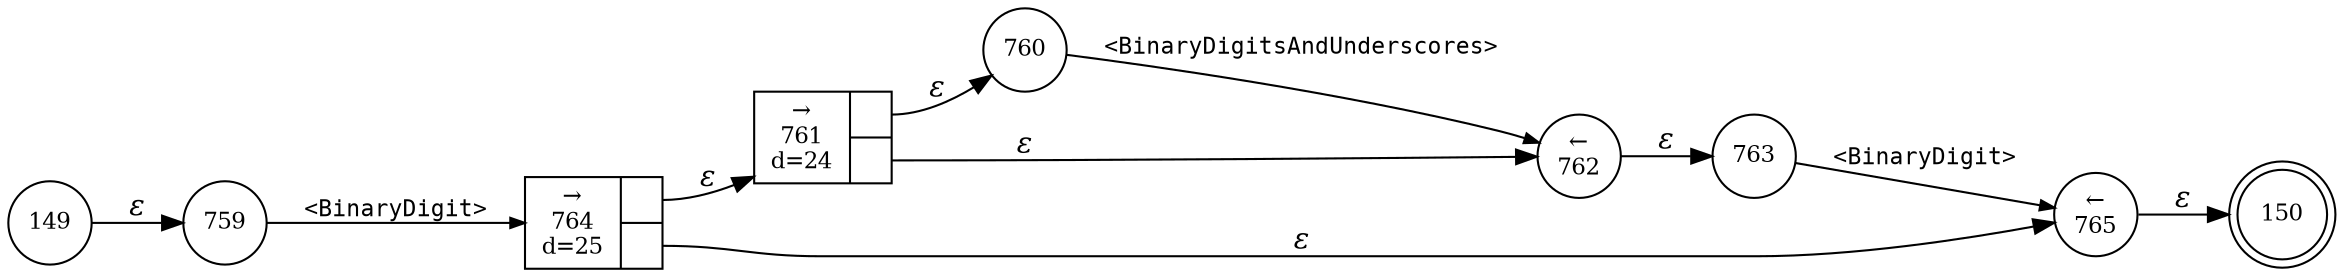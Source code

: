digraph ATN {
rankdir=LR;
s150[fontsize=11, label="150", shape=doublecircle, fixedsize=true, width=.6];
s149[fontsize=11,label="149", shape=circle, fixedsize=true, width=.55, peripheries=1];
s759[fontsize=11,label="759", shape=circle, fixedsize=true, width=.55, peripheries=1];
s760[fontsize=11,label="760", shape=circle, fixedsize=true, width=.55, peripheries=1];
s761[fontsize=11,label="{&rarr;\n761\nd=24|{<p0>|<p1>}}", shape=record, fixedsize=false, peripheries=1];
s762[fontsize=11,label="&larr;\n762", shape=circle, fixedsize=true, width=.55, peripheries=1];
s763[fontsize=11,label="763", shape=circle, fixedsize=true, width=.55, peripheries=1];
s764[fontsize=11,label="{&rarr;\n764\nd=25|{<p0>|<p1>}}", shape=record, fixedsize=false, peripheries=1];
s765[fontsize=11,label="&larr;\n765", shape=circle, fixedsize=true, width=.55, peripheries=1];
s149 -> s759 [fontname="Times-Italic", label="&epsilon;"];
s759 -> s764 [fontsize=11, fontname="Courier", arrowsize=.7, label = "<BinaryDigit>", arrowhead = normal];
s764:p0 -> s761 [fontname="Times-Italic", label="&epsilon;"];
s764:p1 -> s765 [fontname="Times-Italic", label="&epsilon;"];
s761:p0 -> s760 [fontname="Times-Italic", label="&epsilon;"];
s761:p1 -> s762 [fontname="Times-Italic", label="&epsilon;"];
s765 -> s150 [fontname="Times-Italic", label="&epsilon;"];
s760 -> s762 [fontsize=11, fontname="Courier", arrowsize=.7, label = "<BinaryDigitsAndUnderscores>", arrowhead = normal];
s762 -> s763 [fontname="Times-Italic", label="&epsilon;"];
s763 -> s765 [fontsize=11, fontname="Courier", arrowsize=.7, label = "<BinaryDigit>", arrowhead = normal];
}